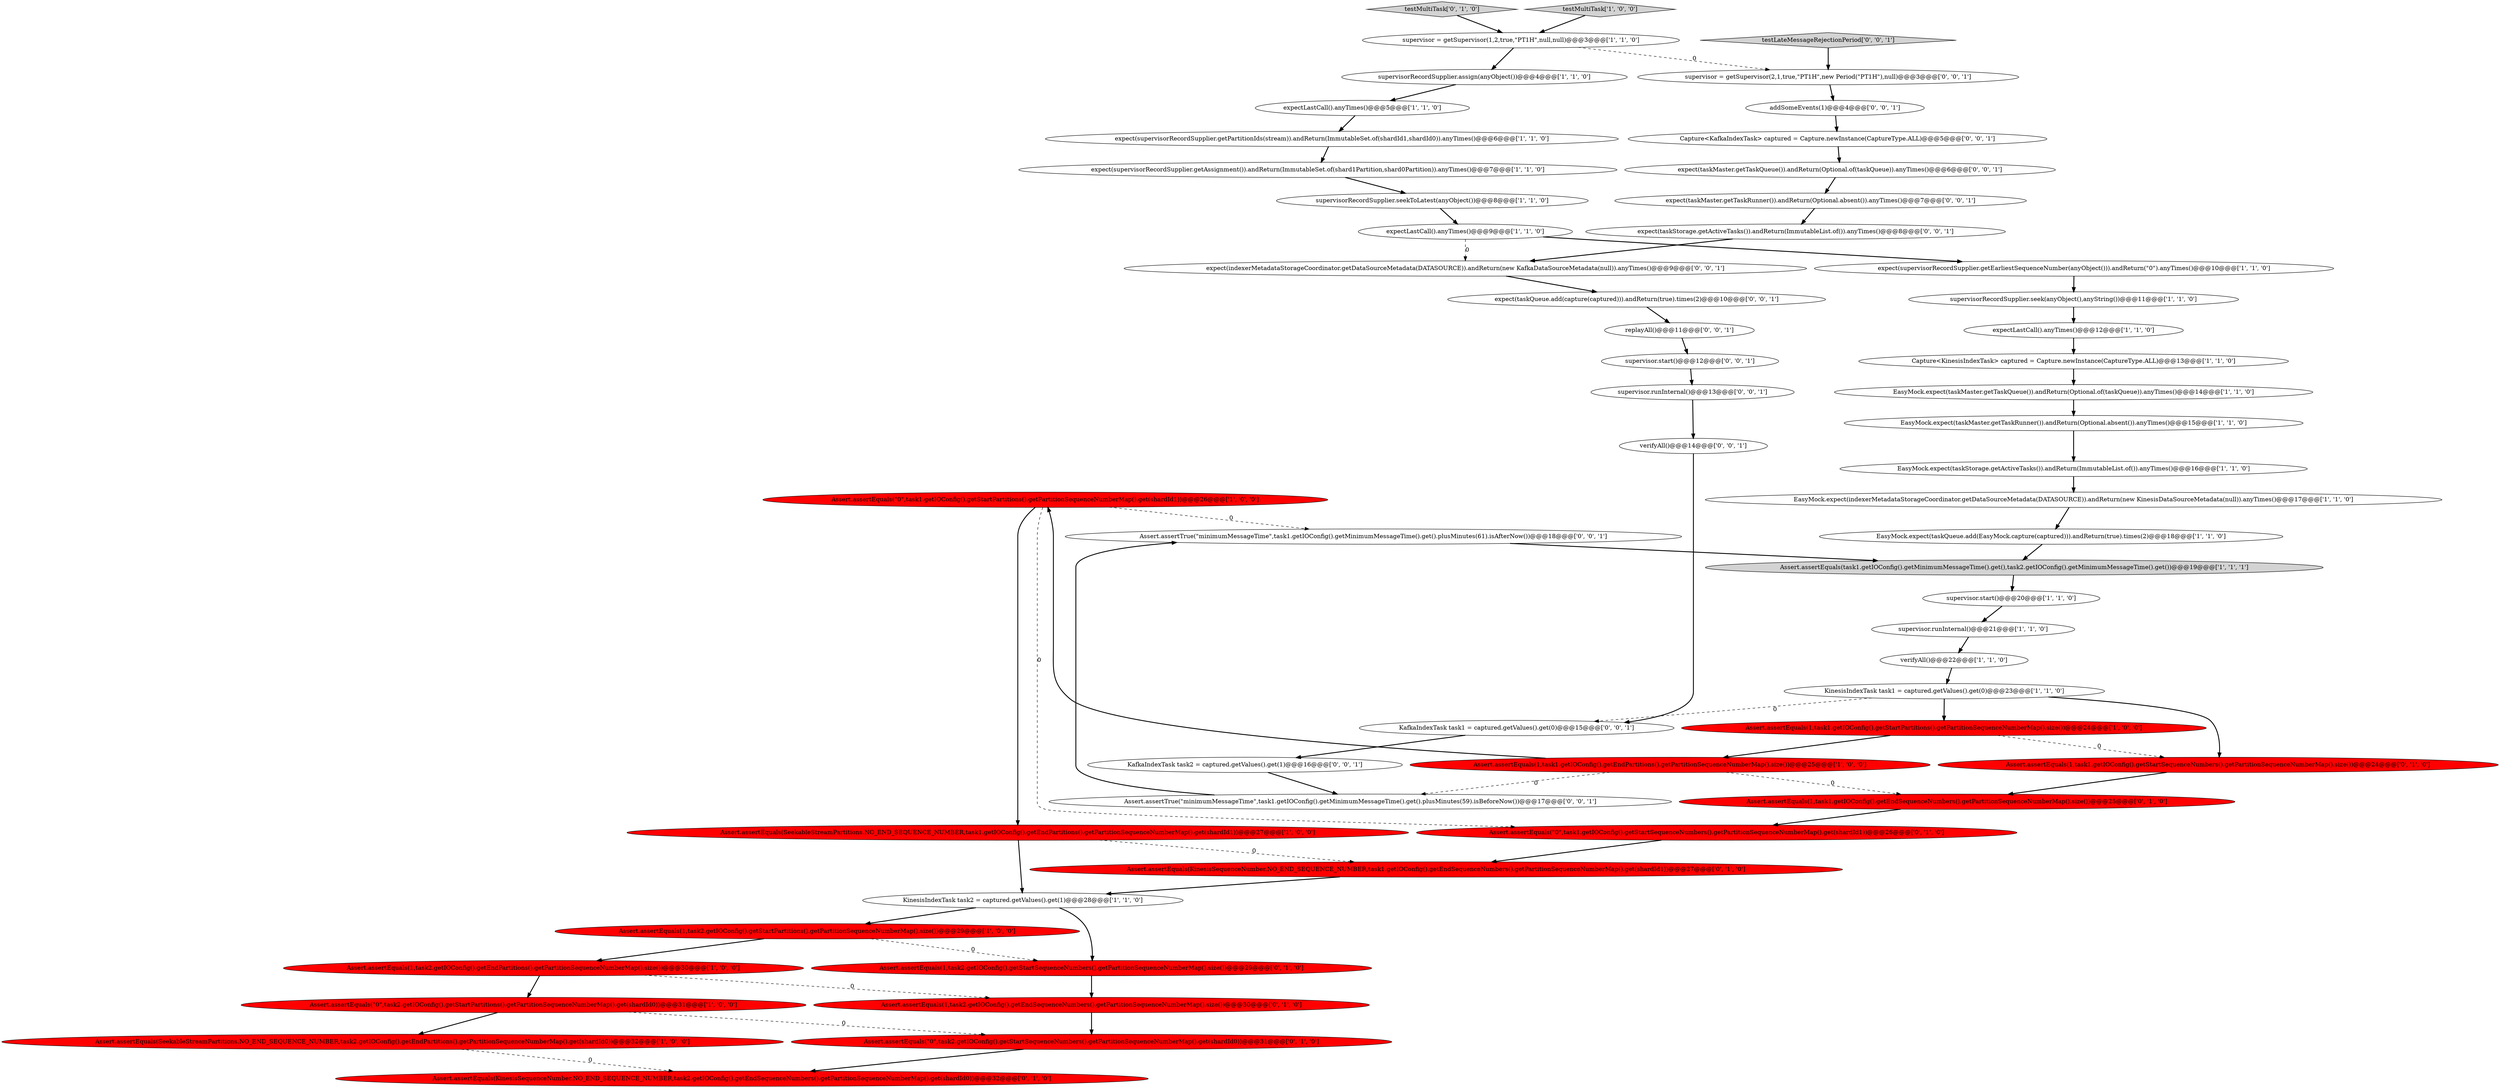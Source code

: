 digraph {
20 [style = filled, label = "KinesisIndexTask task2 = captured.getValues().get(1)@@@28@@@['1', '1', '0']", fillcolor = white, shape = ellipse image = "AAA0AAABBB1BBB"];
31 [style = filled, label = "Assert.assertEquals(\"0\",task1.getIOConfig().getStartSequenceNumbers().getPartitionSequenceNumberMap().get(shardId1))@@@26@@@['0', '1', '0']", fillcolor = red, shape = ellipse image = "AAA1AAABBB2BBB"];
1 [style = filled, label = "supervisor.start()@@@20@@@['1', '1', '0']", fillcolor = white, shape = ellipse image = "AAA0AAABBB1BBB"];
55 [style = filled, label = "expect(indexerMetadataStorageCoordinator.getDataSourceMetadata(DATASOURCE)).andReturn(new KafkaDataSourceMetadata(null)).anyTimes()@@@9@@@['0', '0', '1']", fillcolor = white, shape = ellipse image = "AAA0AAABBB3BBB"];
51 [style = filled, label = "expect(taskQueue.add(capture(captured))).andReturn(true).times(2)@@@10@@@['0', '0', '1']", fillcolor = white, shape = ellipse image = "AAA0AAABBB3BBB"];
30 [style = filled, label = "Assert.assertEquals(SeekableStreamPartitions.NO_END_SEQUENCE_NUMBER,task2.getIOConfig().getEndPartitions().getPartitionSequenceNumberMap().get(shardId0))@@@32@@@['1', '0', '0']", fillcolor = red, shape = ellipse image = "AAA1AAABBB1BBB"];
17 [style = filled, label = "Assert.assertEquals(SeekableStreamPartitions.NO_END_SEQUENCE_NUMBER,task1.getIOConfig().getEndPartitions().getPartitionSequenceNumberMap().get(shardId1))@@@27@@@['1', '0', '0']", fillcolor = red, shape = ellipse image = "AAA1AAABBB1BBB"];
25 [style = filled, label = "Capture<KinesisIndexTask> captured = Capture.newInstance(CaptureType.ALL)@@@13@@@['1', '1', '0']", fillcolor = white, shape = ellipse image = "AAA0AAABBB1BBB"];
43 [style = filled, label = "Capture<KafkaIndexTask> captured = Capture.newInstance(CaptureType.ALL)@@@5@@@['0', '0', '1']", fillcolor = white, shape = ellipse image = "AAA0AAABBB3BBB"];
48 [style = filled, label = "KafkaIndexTask task2 = captured.getValues().get(1)@@@16@@@['0', '0', '1']", fillcolor = white, shape = ellipse image = "AAA0AAABBB3BBB"];
54 [style = filled, label = "expect(taskStorage.getActiveTasks()).andReturn(ImmutableList.of()).anyTimes()@@@8@@@['0', '0', '1']", fillcolor = white, shape = ellipse image = "AAA0AAABBB3BBB"];
4 [style = filled, label = "supervisorRecordSupplier.assign(anyObject())@@@4@@@['1', '1', '0']", fillcolor = white, shape = ellipse image = "AAA0AAABBB1BBB"];
27 [style = filled, label = "expect(supervisorRecordSupplier.getAssignment()).andReturn(ImmutableSet.of(shard1Partition,shard0Partition)).anyTimes()@@@7@@@['1', '1', '0']", fillcolor = white, shape = ellipse image = "AAA0AAABBB1BBB"];
28 [style = filled, label = "supervisorRecordSupplier.seekToLatest(anyObject())@@@8@@@['1', '1', '0']", fillcolor = white, shape = ellipse image = "AAA0AAABBB1BBB"];
40 [style = filled, label = "supervisor.runInternal()@@@13@@@['0', '0', '1']", fillcolor = white, shape = ellipse image = "AAA0AAABBB3BBB"];
39 [style = filled, label = "Assert.assertEquals(1,task2.getIOConfig().getEndSequenceNumbers().getPartitionSequenceNumberMap().size())@@@30@@@['0', '1', '0']", fillcolor = red, shape = ellipse image = "AAA1AAABBB2BBB"];
11 [style = filled, label = "Assert.assertEquals(\"0\",task1.getIOConfig().getStartPartitions().getPartitionSequenceNumberMap().get(shardId1))@@@26@@@['1', '0', '0']", fillcolor = red, shape = ellipse image = "AAA1AAABBB1BBB"];
46 [style = filled, label = "Assert.assertTrue(\"minimumMessageTime\",task1.getIOConfig().getMinimumMessageTime().get().plusMinutes(59).isBeforeNow())@@@17@@@['0', '0', '1']", fillcolor = white, shape = ellipse image = "AAA0AAABBB3BBB"];
49 [style = filled, label = "Assert.assertTrue(\"minimumMessageTime\",task1.getIOConfig().getMinimumMessageTime().get().plusMinutes(61).isAfterNow())@@@18@@@['0', '0', '1']", fillcolor = white, shape = ellipse image = "AAA0AAABBB3BBB"];
19 [style = filled, label = "supervisor.runInternal()@@@21@@@['1', '1', '0']", fillcolor = white, shape = ellipse image = "AAA0AAABBB1BBB"];
45 [style = filled, label = "verifyAll()@@@14@@@['0', '0', '1']", fillcolor = white, shape = ellipse image = "AAA0AAABBB3BBB"];
34 [style = filled, label = "testMultiTask['0', '1', '0']", fillcolor = lightgray, shape = diamond image = "AAA0AAABBB2BBB"];
32 [style = filled, label = "Assert.assertEquals(1,task1.getIOConfig().getStartSequenceNumbers().getPartitionSequenceNumberMap().size())@@@24@@@['0', '1', '0']", fillcolor = red, shape = ellipse image = "AAA1AAABBB2BBB"];
42 [style = filled, label = "supervisor.start()@@@12@@@['0', '0', '1']", fillcolor = white, shape = ellipse image = "AAA0AAABBB3BBB"];
53 [style = filled, label = "expect(taskMaster.getTaskRunner()).andReturn(Optional.absent()).anyTimes()@@@7@@@['0', '0', '1']", fillcolor = white, shape = ellipse image = "AAA0AAABBB3BBB"];
44 [style = filled, label = "replayAll()@@@11@@@['0', '0', '1']", fillcolor = white, shape = ellipse image = "AAA0AAABBB3BBB"];
2 [style = filled, label = "testMultiTask['1', '0', '0']", fillcolor = lightgray, shape = diamond image = "AAA0AAABBB1BBB"];
6 [style = filled, label = "expect(supervisorRecordSupplier.getEarliestSequenceNumber(anyObject())).andReturn(\"0\").anyTimes()@@@10@@@['1', '1', '0']", fillcolor = white, shape = ellipse image = "AAA0AAABBB1BBB"];
15 [style = filled, label = "EasyMock.expect(taskMaster.getTaskRunner()).andReturn(Optional.absent()).anyTimes()@@@15@@@['1', '1', '0']", fillcolor = white, shape = ellipse image = "AAA0AAABBB1BBB"];
36 [style = filled, label = "Assert.assertEquals(KinesisSequenceNumber.NO_END_SEQUENCE_NUMBER,task2.getIOConfig().getEndSequenceNumbers().getPartitionSequenceNumberMap().get(shardId0))@@@32@@@['0', '1', '0']", fillcolor = red, shape = ellipse image = "AAA1AAABBB2BBB"];
12 [style = filled, label = "Assert.assertEquals(task1.getIOConfig().getMinimumMessageTime().get(),task2.getIOConfig().getMinimumMessageTime().get())@@@19@@@['1', '1', '1']", fillcolor = lightgray, shape = ellipse image = "AAA0AAABBB1BBB"];
37 [style = filled, label = "Assert.assertEquals(KinesisSequenceNumber.NO_END_SEQUENCE_NUMBER,task1.getIOConfig().getEndSequenceNumbers().getPartitionSequenceNumberMap().get(shardId1))@@@27@@@['0', '1', '0']", fillcolor = red, shape = ellipse image = "AAA1AAABBB2BBB"];
21 [style = filled, label = "EasyMock.expect(taskQueue.add(EasyMock.capture(captured))).andReturn(true).times(2)@@@18@@@['1', '1', '0']", fillcolor = white, shape = ellipse image = "AAA0AAABBB1BBB"];
10 [style = filled, label = "EasyMock.expect(taskMaster.getTaskQueue()).andReturn(Optional.of(taskQueue)).anyTimes()@@@14@@@['1', '1', '0']", fillcolor = white, shape = ellipse image = "AAA0AAABBB1BBB"];
35 [style = filled, label = "Assert.assertEquals(1,task1.getIOConfig().getEndSequenceNumbers().getPartitionSequenceNumberMap().size())@@@25@@@['0', '1', '0']", fillcolor = red, shape = ellipse image = "AAA1AAABBB2BBB"];
47 [style = filled, label = "addSomeEvents(1)@@@4@@@['0', '0', '1']", fillcolor = white, shape = ellipse image = "AAA0AAABBB3BBB"];
13 [style = filled, label = "EasyMock.expect(indexerMetadataStorageCoordinator.getDataSourceMetadata(DATASOURCE)).andReturn(new KinesisDataSourceMetadata(null)).anyTimes()@@@17@@@['1', '1', '0']", fillcolor = white, shape = ellipse image = "AAA0AAABBB1BBB"];
56 [style = filled, label = "KafkaIndexTask task1 = captured.getValues().get(0)@@@15@@@['0', '0', '1']", fillcolor = white, shape = ellipse image = "AAA0AAABBB3BBB"];
0 [style = filled, label = "expect(supervisorRecordSupplier.getPartitionIds(stream)).andReturn(ImmutableSet.of(shardId1,shardId0)).anyTimes()@@@6@@@['1', '1', '0']", fillcolor = white, shape = ellipse image = "AAA0AAABBB1BBB"];
29 [style = filled, label = "Assert.assertEquals(1,task2.getIOConfig().getEndPartitions().getPartitionSequenceNumberMap().size())@@@30@@@['1', '0', '0']", fillcolor = red, shape = ellipse image = "AAA1AAABBB1BBB"];
26 [style = filled, label = "expectLastCall().anyTimes()@@@9@@@['1', '1', '0']", fillcolor = white, shape = ellipse image = "AAA0AAABBB1BBB"];
24 [style = filled, label = "verifyAll()@@@22@@@['1', '1', '0']", fillcolor = white, shape = ellipse image = "AAA0AAABBB1BBB"];
41 [style = filled, label = "testLateMessageRejectionPeriod['0', '0', '1']", fillcolor = lightgray, shape = diamond image = "AAA0AAABBB3BBB"];
50 [style = filled, label = "supervisor = getSupervisor(2,1,true,\"PT1H\",new Period(\"PT1H\"),null)@@@3@@@['0', '0', '1']", fillcolor = white, shape = ellipse image = "AAA0AAABBB3BBB"];
33 [style = filled, label = "Assert.assertEquals(\"0\",task2.getIOConfig().getStartSequenceNumbers().getPartitionSequenceNumberMap().get(shardId0))@@@31@@@['0', '1', '0']", fillcolor = red, shape = ellipse image = "AAA1AAABBB2BBB"];
14 [style = filled, label = "Assert.assertEquals(1,task2.getIOConfig().getStartPartitions().getPartitionSequenceNumberMap().size())@@@29@@@['1', '0', '0']", fillcolor = red, shape = ellipse image = "AAA1AAABBB1BBB"];
23 [style = filled, label = "Assert.assertEquals(1,task1.getIOConfig().getEndPartitions().getPartitionSequenceNumberMap().size())@@@25@@@['1', '0', '0']", fillcolor = red, shape = ellipse image = "AAA1AAABBB1BBB"];
38 [style = filled, label = "Assert.assertEquals(1,task2.getIOConfig().getStartSequenceNumbers().getPartitionSequenceNumberMap().size())@@@29@@@['0', '1', '0']", fillcolor = red, shape = ellipse image = "AAA1AAABBB2BBB"];
18 [style = filled, label = "expectLastCall().anyTimes()@@@5@@@['1', '1', '0']", fillcolor = white, shape = ellipse image = "AAA0AAABBB1BBB"];
16 [style = filled, label = "EasyMock.expect(taskStorage.getActiveTasks()).andReturn(ImmutableList.of()).anyTimes()@@@16@@@['1', '1', '0']", fillcolor = white, shape = ellipse image = "AAA0AAABBB1BBB"];
3 [style = filled, label = "supervisor = getSupervisor(1,2,true,\"PT1H\",null,null)@@@3@@@['1', '1', '0']", fillcolor = white, shape = ellipse image = "AAA0AAABBB1BBB"];
8 [style = filled, label = "Assert.assertEquals(1,task1.getIOConfig().getStartPartitions().getPartitionSequenceNumberMap().size())@@@24@@@['1', '0', '0']", fillcolor = red, shape = ellipse image = "AAA1AAABBB1BBB"];
52 [style = filled, label = "expect(taskMaster.getTaskQueue()).andReturn(Optional.of(taskQueue)).anyTimes()@@@6@@@['0', '0', '1']", fillcolor = white, shape = ellipse image = "AAA0AAABBB3BBB"];
5 [style = filled, label = "KinesisIndexTask task1 = captured.getValues().get(0)@@@23@@@['1', '1', '0']", fillcolor = white, shape = ellipse image = "AAA0AAABBB1BBB"];
22 [style = filled, label = "expectLastCall().anyTimes()@@@12@@@['1', '1', '0']", fillcolor = white, shape = ellipse image = "AAA0AAABBB1BBB"];
9 [style = filled, label = "supervisorRecordSupplier.seek(anyObject(),anyString())@@@11@@@['1', '1', '0']", fillcolor = white, shape = ellipse image = "AAA0AAABBB1BBB"];
7 [style = filled, label = "Assert.assertEquals(\"0\",task2.getIOConfig().getStartPartitions().getPartitionSequenceNumberMap().get(shardId0))@@@31@@@['1', '0', '0']", fillcolor = red, shape = ellipse image = "AAA1AAABBB1BBB"];
9->22 [style = bold, label=""];
32->35 [style = bold, label=""];
35->31 [style = bold, label=""];
22->25 [style = bold, label=""];
5->8 [style = bold, label=""];
31->37 [style = bold, label=""];
16->13 [style = bold, label=""];
54->55 [style = bold, label=""];
44->42 [style = bold, label=""];
49->12 [style = bold, label=""];
26->55 [style = dashed, label="0"];
10->15 [style = bold, label=""];
52->53 [style = bold, label=""];
8->23 [style = bold, label=""];
7->30 [style = bold, label=""];
0->27 [style = bold, label=""];
27->28 [style = bold, label=""];
2->3 [style = bold, label=""];
46->49 [style = bold, label=""];
29->39 [style = dashed, label="0"];
37->20 [style = bold, label=""];
51->44 [style = bold, label=""];
8->32 [style = dashed, label="0"];
23->35 [style = dashed, label="0"];
55->51 [style = bold, label=""];
28->26 [style = bold, label=""];
4->18 [style = bold, label=""];
20->14 [style = bold, label=""];
47->43 [style = bold, label=""];
43->52 [style = bold, label=""];
20->38 [style = bold, label=""];
53->54 [style = bold, label=""];
26->6 [style = bold, label=""];
15->16 [style = bold, label=""];
12->1 [style = bold, label=""];
38->39 [style = bold, label=""];
3->4 [style = bold, label=""];
30->36 [style = dashed, label="0"];
42->40 [style = bold, label=""];
24->5 [style = bold, label=""];
39->33 [style = bold, label=""];
11->49 [style = dashed, label="0"];
19->24 [style = bold, label=""];
21->12 [style = bold, label=""];
48->46 [style = bold, label=""];
5->32 [style = bold, label=""];
5->56 [style = dashed, label="0"];
3->50 [style = dashed, label="0"];
23->46 [style = dashed, label="0"];
34->3 [style = bold, label=""];
11->31 [style = dashed, label="0"];
50->47 [style = bold, label=""];
33->36 [style = bold, label=""];
14->38 [style = dashed, label="0"];
14->29 [style = bold, label=""];
29->7 [style = bold, label=""];
11->17 [style = bold, label=""];
45->56 [style = bold, label=""];
25->10 [style = bold, label=""];
56->48 [style = bold, label=""];
40->45 [style = bold, label=""];
17->37 [style = dashed, label="0"];
7->33 [style = dashed, label="0"];
6->9 [style = bold, label=""];
1->19 [style = bold, label=""];
23->11 [style = bold, label=""];
13->21 [style = bold, label=""];
41->50 [style = bold, label=""];
18->0 [style = bold, label=""];
17->20 [style = bold, label=""];
}

